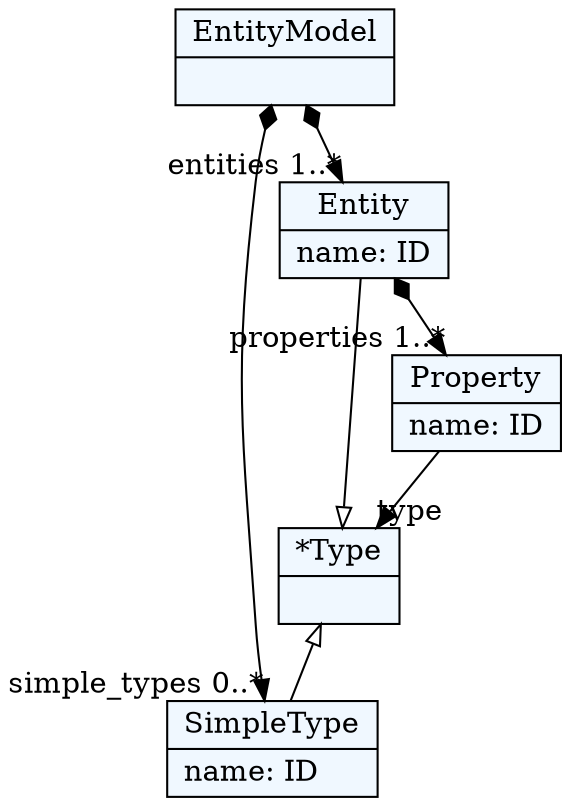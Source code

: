 
    digraph textX {
    fontname = "Bitstream Vera Sans"
    fontsize = 8
    node[
        shape=record,
        style=filled,
        fillcolor=aliceblue
    ]
    nodesep = 0.3
    edge[dir=black,arrowtail=empty]


138430943345024[ label="{EntityModel|}"]

138430943345072[ label="{*Type|}"]

138430943332736[ label="{SimpleType|name: ID\l}"]

138430941517808[ label="{Entity|name: ID\l}"]

138430941516992[ label="{Property|name: ID\l}"]



138430943345024 -> 138430943332736[arrowtail=diamond, dir=both, headlabel="simple_types 0..*"]
138430943345024 -> 138430941517808[arrowtail=diamond, dir=both, headlabel="entities 1..*"]
138430943345072 -> 138430943332736 [dir=back]
138430943345072 -> 138430941517808 [dir=back]
138430941517808 -> 138430941516992[arrowtail=diamond, dir=both, headlabel="properties 1..*"]
138430941516992 -> 138430943345072[headlabel="type "]

}

